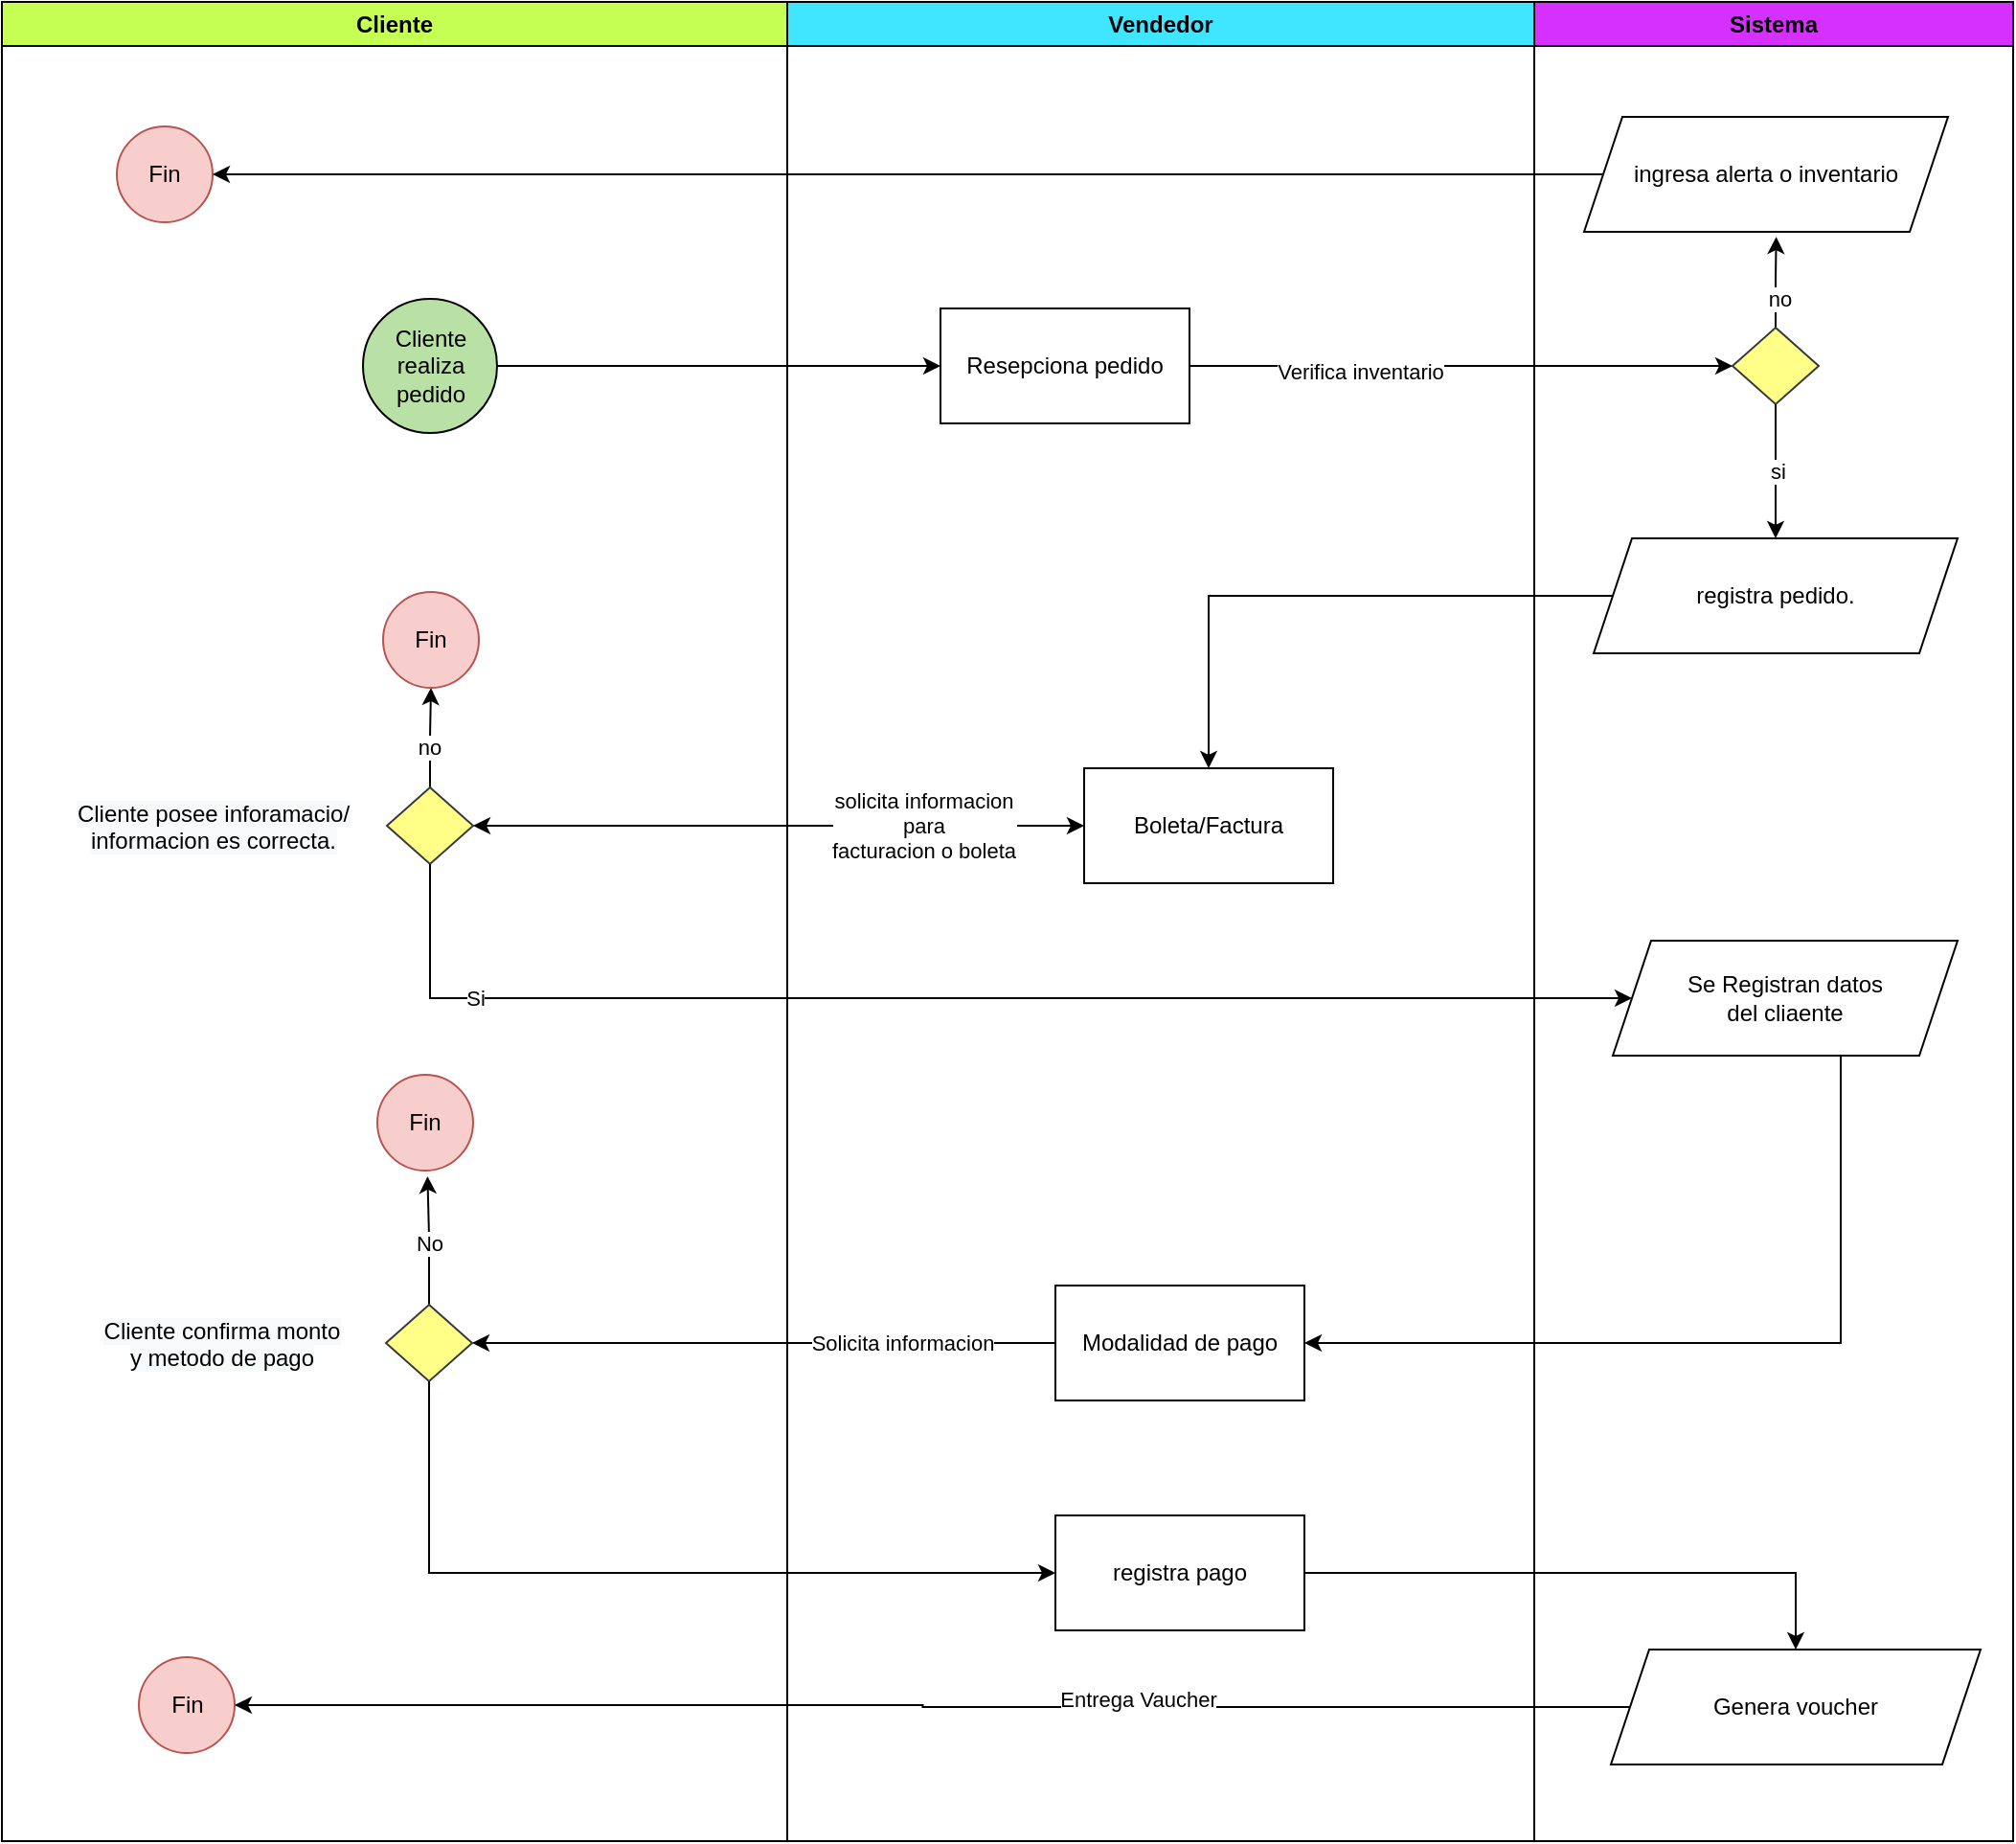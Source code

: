 <mxfile version="21.7.5" type="device">
  <diagram id="C5RBs43oDa-KdzZeNtuy" name="Page-1">
    <mxGraphModel dx="3605" dy="992" grid="1" gridSize="10" guides="1" tooltips="1" connect="1" arrows="1" fold="1" page="1" pageScale="1" pageWidth="827" pageHeight="1169" math="0" shadow="0">
      <root>
        <mxCell id="WIyWlLk6GJQsqaUBKTNV-0" />
        <mxCell id="WIyWlLk6GJQsqaUBKTNV-1" parent="WIyWlLk6GJQsqaUBKTNV-0" />
        <mxCell id="Q6MB9IUESqZdPa3uwSPV-0" value="Vendedor" style="swimlane;whiteSpace=wrap;html=1;fillColor=#40E6FF;" parent="WIyWlLk6GJQsqaUBKTNV-1" vertex="1">
          <mxGeometry x="-640" y="10" width="390" height="960" as="geometry" />
        </mxCell>
        <mxCell id="x7P05nAlflOO5RNB0M42-3" value="Resepciona pedido" style="rounded=0;whiteSpace=wrap;html=1;" vertex="1" parent="Q6MB9IUESqZdPa3uwSPV-0">
          <mxGeometry x="80" y="160" width="130" height="60" as="geometry" />
        </mxCell>
        <mxCell id="x7P05nAlflOO5RNB0M42-34" value="Boleta/Factura" style="rounded=0;whiteSpace=wrap;html=1;" vertex="1" parent="Q6MB9IUESqZdPa3uwSPV-0">
          <mxGeometry x="155" y="400" width="130" height="60" as="geometry" />
        </mxCell>
        <mxCell id="x7P05nAlflOO5RNB0M42-65" value="Modalidad de pago" style="rounded=0;whiteSpace=wrap;html=1;" vertex="1" parent="Q6MB9IUESqZdPa3uwSPV-0">
          <mxGeometry x="140" y="670" width="130" height="60" as="geometry" />
        </mxCell>
        <mxCell id="x7P05nAlflOO5RNB0M42-86" value="registra pago" style="rounded=0;whiteSpace=wrap;html=1;" vertex="1" parent="Q6MB9IUESqZdPa3uwSPV-0">
          <mxGeometry x="140" y="790" width="130" height="60" as="geometry" />
        </mxCell>
        <mxCell id="Q6MB9IUESqZdPa3uwSPV-1" value="Cliente" style="swimlane;whiteSpace=wrap;html=1;fillColor=#C6FF54;" parent="WIyWlLk6GJQsqaUBKTNV-1" vertex="1">
          <mxGeometry x="-1050" y="10" width="410" height="960" as="geometry" />
        </mxCell>
        <mxCell id="x7P05nAlflOO5RNB0M42-1" value="Cliente realiza pedido" style="ellipse;whiteSpace=wrap;html=1;aspect=fixed;fillColor=#B9E0A5;" vertex="1" parent="Q6MB9IUESqZdPa3uwSPV-1">
          <mxGeometry x="188.5" y="155" width="70" height="70" as="geometry" />
        </mxCell>
        <mxCell id="x7P05nAlflOO5RNB0M42-47" style="edgeStyle=orthogonalEdgeStyle;rounded=0;orthogonalLoop=1;jettySize=auto;html=1;entryX=0.5;entryY=1;entryDx=0;entryDy=0;" edge="1" parent="Q6MB9IUESqZdPa3uwSPV-1" source="x7P05nAlflOO5RNB0M42-43" target="x7P05nAlflOO5RNB0M42-49">
          <mxGeometry relative="1" as="geometry">
            <mxPoint x="109.5" y="350" as="targetPoint" />
          </mxGeometry>
        </mxCell>
        <mxCell id="x7P05nAlflOO5RNB0M42-52" value="no" style="edgeLabel;html=1;align=center;verticalAlign=middle;resizable=0;points=[];" vertex="1" connectable="0" parent="x7P05nAlflOO5RNB0M42-47">
          <mxGeometry x="-0.187" y="1" relative="1" as="geometry">
            <mxPoint as="offset" />
          </mxGeometry>
        </mxCell>
        <mxCell id="x7P05nAlflOO5RNB0M42-43" value="" style="rhombus;whiteSpace=wrap;html=1;fillColor=#ffff88;strokeColor=#36393d;" vertex="1" parent="Q6MB9IUESqZdPa3uwSPV-1">
          <mxGeometry x="201" y="410" width="45" height="40" as="geometry" />
        </mxCell>
        <mxCell id="x7P05nAlflOO5RNB0M42-49" value="Fin" style="ellipse;whiteSpace=wrap;html=1;aspect=fixed;fillColor=#f8cecc;strokeColor=#b85450;" vertex="1" parent="Q6MB9IUESqZdPa3uwSPV-1">
          <mxGeometry x="199" y="308" width="50" height="50" as="geometry" />
        </mxCell>
        <mxCell id="x7P05nAlflOO5RNB0M42-55" value="&lt;span style=&quot;color: rgb(0 , 0 , 0) ; font-family: &amp;quot;helvetica&amp;quot; ; font-size: 12px ; font-style: normal ; font-weight: 400 ; letter-spacing: normal ; text-indent: 0px ; text-transform: none ; word-spacing: 0px ; background-color: rgb(248 , 249 , 250) ; display: inline ; float: none&quot;&gt;Cliente posee inforamacio/ informacion es correcta.&lt;/span&gt;" style="text;whiteSpace=wrap;html=1;align=center;" vertex="1" parent="Q6MB9IUESqZdPa3uwSPV-1">
          <mxGeometry x="20" y="410" width="181" height="50" as="geometry" />
        </mxCell>
        <mxCell id="x7P05nAlflOO5RNB0M42-73" value="Fin" style="ellipse;whiteSpace=wrap;html=1;aspect=fixed;fillColor=#f8cecc;strokeColor=#b85450;" vertex="1" parent="Q6MB9IUESqZdPa3uwSPV-1">
          <mxGeometry x="60" y="65" width="50" height="50" as="geometry" />
        </mxCell>
        <mxCell id="x7P05nAlflOO5RNB0M42-82" style="edgeStyle=orthogonalEdgeStyle;rounded=0;orthogonalLoop=1;jettySize=auto;html=1;entryX=0.524;entryY=1.059;entryDx=0;entryDy=0;entryPerimeter=0;" edge="1" parent="Q6MB9IUESqZdPa3uwSPV-1" source="x7P05nAlflOO5RNB0M42-80" target="x7P05nAlflOO5RNB0M42-83">
          <mxGeometry relative="1" as="geometry">
            <mxPoint x="211" y="620" as="targetPoint" />
          </mxGeometry>
        </mxCell>
        <mxCell id="x7P05nAlflOO5RNB0M42-84" value="No" style="edgeLabel;html=1;align=center;verticalAlign=middle;resizable=0;points=[];" vertex="1" connectable="0" parent="x7P05nAlflOO5RNB0M42-82">
          <mxGeometry x="-0.063" relative="1" as="geometry">
            <mxPoint as="offset" />
          </mxGeometry>
        </mxCell>
        <mxCell id="x7P05nAlflOO5RNB0M42-80" value="" style="rhombus;whiteSpace=wrap;html=1;fillColor=#ffff88;strokeColor=#36393d;" vertex="1" parent="Q6MB9IUESqZdPa3uwSPV-1">
          <mxGeometry x="200.5" y="680" width="45" height="40" as="geometry" />
        </mxCell>
        <mxCell id="x7P05nAlflOO5RNB0M42-81" value="&lt;span style=&quot;color: rgb(0 , 0 , 0) ; font-family: &amp;quot;helvetica&amp;quot; ; font-size: 12px ; font-style: normal ; font-weight: 400 ; letter-spacing: normal ; text-indent: 0px ; text-transform: none ; word-spacing: 0px ; background-color: rgb(248 , 249 , 250) ; display: inline ; float: none&quot;&gt;Cliente confirma monto y metodo de pago&lt;/span&gt;" style="text;whiteSpace=wrap;html=1;align=center;" vertex="1" parent="Q6MB9IUESqZdPa3uwSPV-1">
          <mxGeometry x="50" y="680" width="129.5" height="46" as="geometry" />
        </mxCell>
        <mxCell id="x7P05nAlflOO5RNB0M42-83" value="Fin" style="ellipse;whiteSpace=wrap;html=1;aspect=fixed;fillColor=#f8cecc;strokeColor=#b85450;" vertex="1" parent="Q6MB9IUESqZdPa3uwSPV-1">
          <mxGeometry x="196" y="560" width="50" height="50" as="geometry" />
        </mxCell>
        <mxCell id="x7P05nAlflOO5RNB0M42-91" value="Fin" style="ellipse;whiteSpace=wrap;html=1;aspect=fixed;fillColor=#f8cecc;strokeColor=#b85450;" vertex="1" parent="Q6MB9IUESqZdPa3uwSPV-1">
          <mxGeometry x="71.5" y="864" width="50" height="50" as="geometry" />
        </mxCell>
        <mxCell id="Q6MB9IUESqZdPa3uwSPV-2" value="Sistema" style="swimlane;whiteSpace=wrap;html=1;startSize=23;fillColor=#D630FF;" parent="WIyWlLk6GJQsqaUBKTNV-1" vertex="1">
          <mxGeometry x="-250" y="10" width="250" height="960" as="geometry" />
        </mxCell>
        <mxCell id="x7P05nAlflOO5RNB0M42-20" value="registra pedido." style="shape=parallelogram;perimeter=parallelogramPerimeter;whiteSpace=wrap;html=1;fixedSize=1;" vertex="1" parent="Q6MB9IUESqZdPa3uwSPV-2">
          <mxGeometry x="31" y="280" width="190" height="60" as="geometry" />
        </mxCell>
        <mxCell id="x7P05nAlflOO5RNB0M42-39" value="Se Registran datos &lt;br&gt;del cliaente" style="shape=parallelogram;perimeter=parallelogramPerimeter;whiteSpace=wrap;html=1;fixedSize=1;" vertex="1" parent="Q6MB9IUESqZdPa3uwSPV-2">
          <mxGeometry x="41" y="490" width="180" height="60" as="geometry" />
        </mxCell>
        <mxCell id="x7P05nAlflOO5RNB0M42-71" style="edgeStyle=orthogonalEdgeStyle;rounded=0;orthogonalLoop=1;jettySize=auto;html=1;entryX=0.528;entryY=1.043;entryDx=0;entryDy=0;entryPerimeter=0;" edge="1" parent="Q6MB9IUESqZdPa3uwSPV-2" source="x7P05nAlflOO5RNB0M42-7" target="x7P05nAlflOO5RNB0M42-70">
          <mxGeometry relative="1" as="geometry" />
        </mxCell>
        <mxCell id="x7P05nAlflOO5RNB0M42-75" value="no" style="edgeLabel;html=1;align=center;verticalAlign=middle;resizable=0;points=[];" vertex="1" connectable="0" parent="x7P05nAlflOO5RNB0M42-71">
          <mxGeometry x="-0.351" y="-2" relative="1" as="geometry">
            <mxPoint as="offset" />
          </mxGeometry>
        </mxCell>
        <mxCell id="x7P05nAlflOO5RNB0M42-7" value="" style="rhombus;whiteSpace=wrap;html=1;fillColor=#ffff88;strokeColor=#36393d;" vertex="1" parent="Q6MB9IUESqZdPa3uwSPV-2">
          <mxGeometry x="103.5" y="170" width="45" height="40" as="geometry" />
        </mxCell>
        <mxCell id="x7P05nAlflOO5RNB0M42-11" style="edgeStyle=orthogonalEdgeStyle;rounded=0;orthogonalLoop=1;jettySize=auto;html=1;entryX=0.5;entryY=0;entryDx=0;entryDy=0;" edge="1" parent="Q6MB9IUESqZdPa3uwSPV-2" source="x7P05nAlflOO5RNB0M42-7" target="x7P05nAlflOO5RNB0M42-20">
          <mxGeometry relative="1" as="geometry">
            <mxPoint x="-10" y="300" as="targetPoint" />
          </mxGeometry>
        </mxCell>
        <mxCell id="x7P05nAlflOO5RNB0M42-67" value="si" style="edgeLabel;html=1;align=center;verticalAlign=middle;resizable=0;points=[];" vertex="1" connectable="0" parent="x7P05nAlflOO5RNB0M42-11">
          <mxGeometry x="0.005" y="1" relative="1" as="geometry">
            <mxPoint as="offset" />
          </mxGeometry>
        </mxCell>
        <mxCell id="x7P05nAlflOO5RNB0M42-70" value="ingresa alerta o inventario" style="shape=parallelogram;perimeter=parallelogramPerimeter;whiteSpace=wrap;html=1;fixedSize=1;" vertex="1" parent="Q6MB9IUESqZdPa3uwSPV-2">
          <mxGeometry x="26" y="60" width="190" height="60" as="geometry" />
        </mxCell>
        <mxCell id="x7P05nAlflOO5RNB0M42-88" value="Genera voucher" style="shape=parallelogram;perimeter=parallelogramPerimeter;whiteSpace=wrap;html=1;fixedSize=1;" vertex="1" parent="Q6MB9IUESqZdPa3uwSPV-2">
          <mxGeometry x="40" y="860" width="193" height="60" as="geometry" />
        </mxCell>
        <mxCell id="x7P05nAlflOO5RNB0M42-4" style="edgeStyle=orthogonalEdgeStyle;rounded=0;orthogonalLoop=1;jettySize=auto;html=1;exitX=1;exitY=0.5;exitDx=0;exitDy=0;entryX=0;entryY=0.5;entryDx=0;entryDy=0;" edge="1" parent="WIyWlLk6GJQsqaUBKTNV-1" source="x7P05nAlflOO5RNB0M42-1" target="x7P05nAlflOO5RNB0M42-3">
          <mxGeometry relative="1" as="geometry">
            <Array as="points">
              <mxPoint x="-780" y="200" />
              <mxPoint x="-780" y="200" />
            </Array>
          </mxGeometry>
        </mxCell>
        <mxCell id="x7P05nAlflOO5RNB0M42-42" value="" style="endArrow=classic;startArrow=classic;html=1;rounded=0;exitX=0;exitY=0.5;exitDx=0;exitDy=0;entryX=1;entryY=0.5;entryDx=0;entryDy=0;" edge="1" parent="WIyWlLk6GJQsqaUBKTNV-1" source="x7P05nAlflOO5RNB0M42-34" target="x7P05nAlflOO5RNB0M42-43">
          <mxGeometry width="50" height="50" relative="1" as="geometry">
            <mxPoint x="-400" y="450" as="sourcePoint" />
            <mxPoint x="-670" y="440" as="targetPoint" />
            <Array as="points">
              <mxPoint x="-590" y="440" />
            </Array>
          </mxGeometry>
        </mxCell>
        <mxCell id="x7P05nAlflOO5RNB0M42-46" value="solicita informacion&lt;br&gt;para &lt;br&gt;facturacion o boleta" style="edgeLabel;html=1;align=center;verticalAlign=middle;resizable=0;points=[];" vertex="1" connectable="0" parent="x7P05nAlflOO5RNB0M42-42">
          <mxGeometry x="-0.011" y="-3" relative="1" as="geometry">
            <mxPoint x="73" y="3" as="offset" />
          </mxGeometry>
        </mxCell>
        <mxCell id="x7P05nAlflOO5RNB0M42-53" style="edgeStyle=orthogonalEdgeStyle;rounded=0;orthogonalLoop=1;jettySize=auto;html=1;exitX=0.5;exitY=1;exitDx=0;exitDy=0;entryX=0;entryY=0.5;entryDx=0;entryDy=0;" edge="1" parent="WIyWlLk6GJQsqaUBKTNV-1" source="x7P05nAlflOO5RNB0M42-43" target="x7P05nAlflOO5RNB0M42-39">
          <mxGeometry relative="1" as="geometry">
            <mxPoint x="-170" y="530" as="targetPoint" />
            <Array as="points">
              <mxPoint x="-826" y="530" />
            </Array>
          </mxGeometry>
        </mxCell>
        <mxCell id="x7P05nAlflOO5RNB0M42-54" value="Si" style="edgeLabel;html=1;align=center;verticalAlign=middle;resizable=0;points=[];" vertex="1" connectable="0" parent="x7P05nAlflOO5RNB0M42-53">
          <mxGeometry x="-0.732" y="1" relative="1" as="geometry">
            <mxPoint y="1" as="offset" />
          </mxGeometry>
        </mxCell>
        <mxCell id="x7P05nAlflOO5RNB0M42-64" style="edgeStyle=orthogonalEdgeStyle;rounded=0;orthogonalLoop=1;jettySize=auto;html=1;entryX=1;entryY=0.5;entryDx=0;entryDy=0;" edge="1" parent="WIyWlLk6GJQsqaUBKTNV-1" source="x7P05nAlflOO5RNB0M42-39" target="x7P05nAlflOO5RNB0M42-65">
          <mxGeometry relative="1" as="geometry">
            <mxPoint x="-360" y="640" as="targetPoint" />
            <Array as="points">
              <mxPoint x="-90" y="710" />
            </Array>
          </mxGeometry>
        </mxCell>
        <mxCell id="x7P05nAlflOO5RNB0M42-68" style="edgeStyle=orthogonalEdgeStyle;rounded=0;orthogonalLoop=1;jettySize=auto;html=1;entryX=0;entryY=0.5;entryDx=0;entryDy=0;" edge="1" parent="WIyWlLk6GJQsqaUBKTNV-1" source="x7P05nAlflOO5RNB0M42-3" target="x7P05nAlflOO5RNB0M42-7">
          <mxGeometry relative="1" as="geometry" />
        </mxCell>
        <mxCell id="x7P05nAlflOO5RNB0M42-76" value="Verifica inventario" style="edgeLabel;html=1;align=center;verticalAlign=middle;resizable=0;points=[];" vertex="1" connectable="0" parent="x7P05nAlflOO5RNB0M42-68">
          <mxGeometry x="-0.372" y="-3" relative="1" as="geometry">
            <mxPoint as="offset" />
          </mxGeometry>
        </mxCell>
        <mxCell id="x7P05nAlflOO5RNB0M42-74" style="edgeStyle=orthogonalEdgeStyle;rounded=0;orthogonalLoop=1;jettySize=auto;html=1;" edge="1" parent="WIyWlLk6GJQsqaUBKTNV-1" source="x7P05nAlflOO5RNB0M42-70" target="x7P05nAlflOO5RNB0M42-73">
          <mxGeometry relative="1" as="geometry" />
        </mxCell>
        <mxCell id="x7P05nAlflOO5RNB0M42-77" style="edgeStyle=orthogonalEdgeStyle;rounded=0;orthogonalLoop=1;jettySize=auto;html=1;entryX=0.5;entryY=0;entryDx=0;entryDy=0;" edge="1" parent="WIyWlLk6GJQsqaUBKTNV-1" source="x7P05nAlflOO5RNB0M42-20" target="x7P05nAlflOO5RNB0M42-34">
          <mxGeometry relative="1" as="geometry" />
        </mxCell>
        <mxCell id="x7P05nAlflOO5RNB0M42-78" style="edgeStyle=orthogonalEdgeStyle;rounded=0;orthogonalLoop=1;jettySize=auto;html=1;entryX=1;entryY=0.5;entryDx=0;entryDy=0;" edge="1" parent="WIyWlLk6GJQsqaUBKTNV-1" source="x7P05nAlflOO5RNB0M42-65" target="x7P05nAlflOO5RNB0M42-80">
          <mxGeometry relative="1" as="geometry">
            <mxPoint x="-750" y="600" as="targetPoint" />
          </mxGeometry>
        </mxCell>
        <mxCell id="x7P05nAlflOO5RNB0M42-79" value="Solicita informacion" style="edgeLabel;html=1;align=center;verticalAlign=middle;resizable=0;points=[];" vertex="1" connectable="0" parent="x7P05nAlflOO5RNB0M42-78">
          <mxGeometry x="-0.237" y="-1" relative="1" as="geometry">
            <mxPoint x="36" y="1" as="offset" />
          </mxGeometry>
        </mxCell>
        <mxCell id="x7P05nAlflOO5RNB0M42-85" style="edgeStyle=orthogonalEdgeStyle;rounded=0;orthogonalLoop=1;jettySize=auto;html=1;" edge="1" parent="WIyWlLk6GJQsqaUBKTNV-1" source="x7P05nAlflOO5RNB0M42-80" target="x7P05nAlflOO5RNB0M42-86">
          <mxGeometry relative="1" as="geometry">
            <mxPoint x="-500" y="830" as="targetPoint" />
            <Array as="points">
              <mxPoint x="-827" y="830" />
            </Array>
          </mxGeometry>
        </mxCell>
        <mxCell id="x7P05nAlflOO5RNB0M42-87" style="edgeStyle=orthogonalEdgeStyle;rounded=0;orthogonalLoop=1;jettySize=auto;html=1;entryX=0.5;entryY=0;entryDx=0;entryDy=0;" edge="1" parent="WIyWlLk6GJQsqaUBKTNV-1" source="x7P05nAlflOO5RNB0M42-86" target="x7P05nAlflOO5RNB0M42-88">
          <mxGeometry relative="1" as="geometry">
            <mxPoint x="-200" y="830" as="targetPoint" />
          </mxGeometry>
        </mxCell>
        <mxCell id="x7P05nAlflOO5RNB0M42-89" style="edgeStyle=orthogonalEdgeStyle;rounded=0;orthogonalLoop=1;jettySize=auto;html=1;entryX=1;entryY=0.5;entryDx=0;entryDy=0;" edge="1" parent="WIyWlLk6GJQsqaUBKTNV-1" source="x7P05nAlflOO5RNB0M42-88" target="x7P05nAlflOO5RNB0M42-91">
          <mxGeometry relative="1" as="geometry">
            <mxPoint x="-910" y="900" as="targetPoint" />
          </mxGeometry>
        </mxCell>
        <mxCell id="x7P05nAlflOO5RNB0M42-90" value="Entrega Vaucher" style="edgeLabel;html=1;align=center;verticalAlign=middle;resizable=0;points=[];" vertex="1" connectable="0" parent="x7P05nAlflOO5RNB0M42-89">
          <mxGeometry x="-0.304" y="-4" relative="1" as="geometry">
            <mxPoint x="-3" as="offset" />
          </mxGeometry>
        </mxCell>
      </root>
    </mxGraphModel>
  </diagram>
</mxfile>
